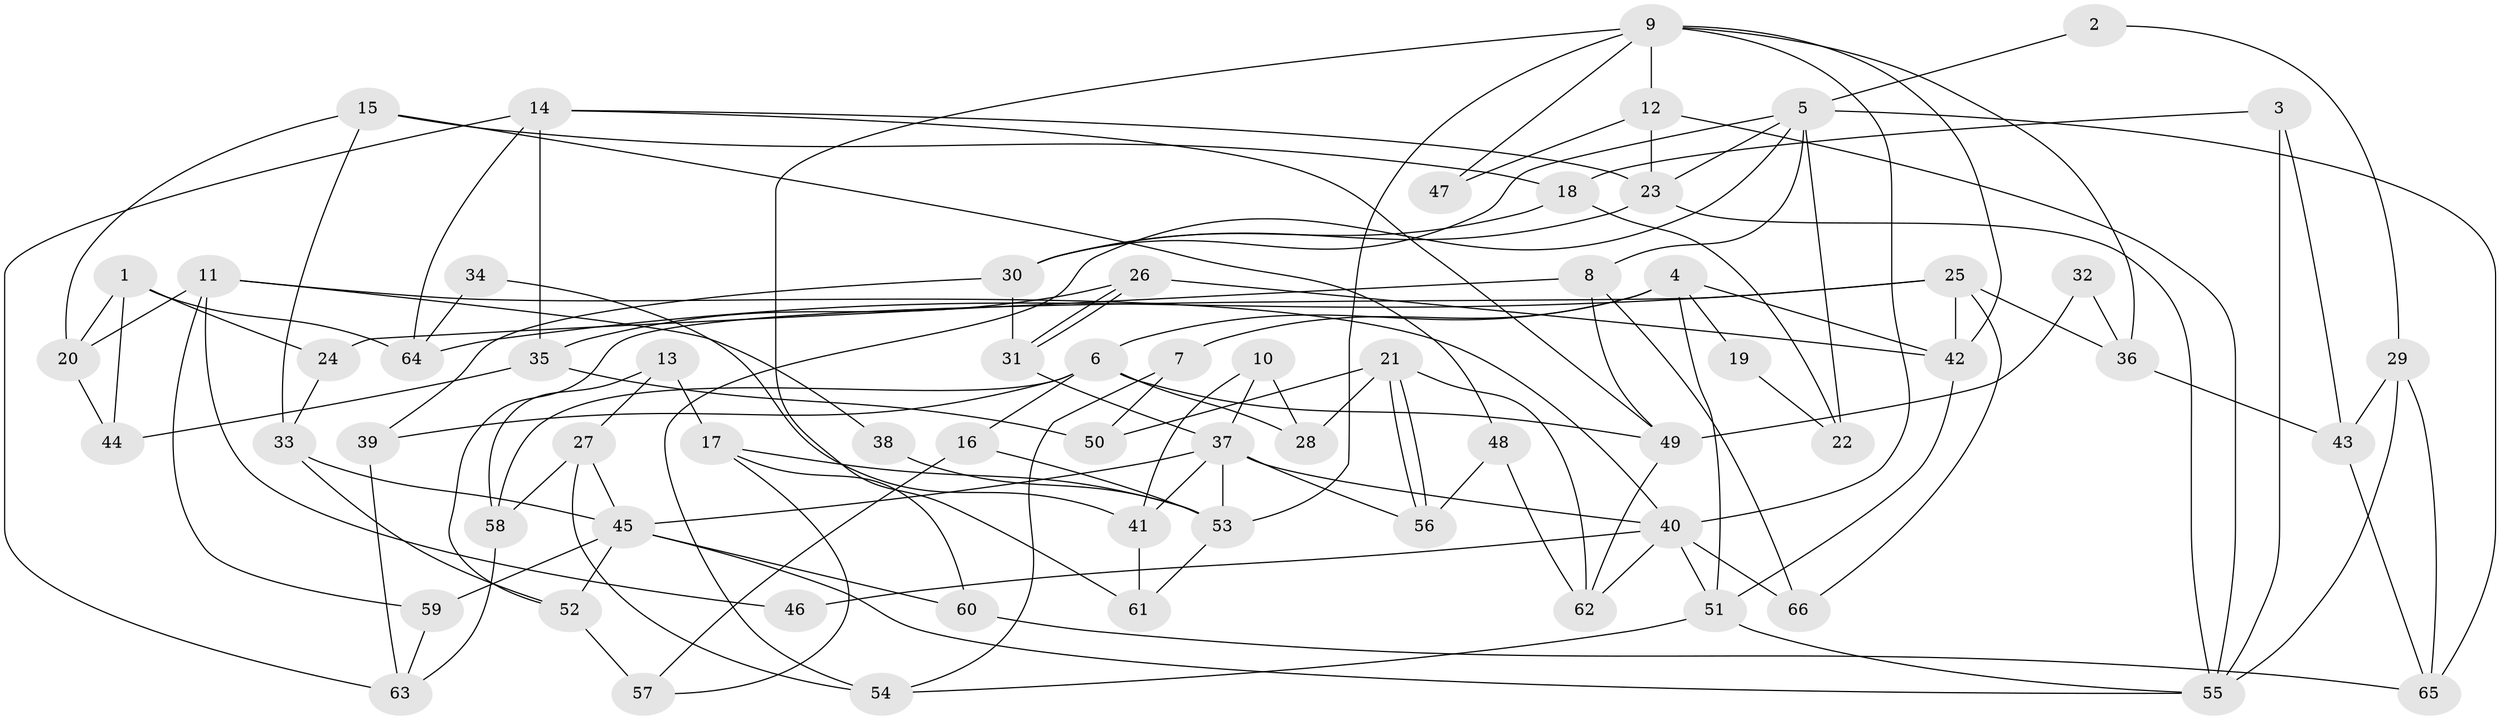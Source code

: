 // Generated by graph-tools (version 1.1) at 2025/48/03/09/25 04:48:59]
// undirected, 66 vertices, 132 edges
graph export_dot {
graph [start="1"]
  node [color=gray90,style=filled];
  1;
  2;
  3;
  4;
  5;
  6;
  7;
  8;
  9;
  10;
  11;
  12;
  13;
  14;
  15;
  16;
  17;
  18;
  19;
  20;
  21;
  22;
  23;
  24;
  25;
  26;
  27;
  28;
  29;
  30;
  31;
  32;
  33;
  34;
  35;
  36;
  37;
  38;
  39;
  40;
  41;
  42;
  43;
  44;
  45;
  46;
  47;
  48;
  49;
  50;
  51;
  52;
  53;
  54;
  55;
  56;
  57;
  58;
  59;
  60;
  61;
  62;
  63;
  64;
  65;
  66;
  1 -- 20;
  1 -- 24;
  1 -- 44;
  1 -- 64;
  2 -- 29;
  2 -- 5;
  3 -- 18;
  3 -- 55;
  3 -- 43;
  4 -- 51;
  4 -- 42;
  4 -- 6;
  4 -- 7;
  4 -- 19;
  5 -- 23;
  5 -- 8;
  5 -- 22;
  5 -- 30;
  5 -- 54;
  5 -- 65;
  6 -- 39;
  6 -- 16;
  6 -- 28;
  6 -- 49;
  6 -- 58;
  7 -- 54;
  7 -- 50;
  8 -- 66;
  8 -- 49;
  8 -- 24;
  9 -- 53;
  9 -- 42;
  9 -- 12;
  9 -- 36;
  9 -- 40;
  9 -- 47;
  9 -- 61;
  10 -- 37;
  10 -- 28;
  10 -- 41;
  11 -- 20;
  11 -- 40;
  11 -- 38;
  11 -- 46;
  11 -- 59;
  12 -- 55;
  12 -- 23;
  12 -- 47;
  13 -- 27;
  13 -- 58;
  13 -- 17;
  14 -- 23;
  14 -- 35;
  14 -- 49;
  14 -- 63;
  14 -- 64;
  15 -- 48;
  15 -- 33;
  15 -- 18;
  15 -- 20;
  16 -- 53;
  16 -- 57;
  17 -- 60;
  17 -- 53;
  17 -- 57;
  18 -- 30;
  18 -- 22;
  19 -- 22;
  20 -- 44;
  21 -- 62;
  21 -- 56;
  21 -- 56;
  21 -- 28;
  21 -- 50;
  23 -- 30;
  23 -- 55;
  24 -- 33;
  25 -- 64;
  25 -- 36;
  25 -- 42;
  25 -- 52;
  25 -- 66;
  26 -- 42;
  26 -- 31;
  26 -- 31;
  26 -- 35;
  27 -- 45;
  27 -- 58;
  27 -- 54;
  29 -- 43;
  29 -- 55;
  29 -- 65;
  30 -- 31;
  30 -- 39;
  31 -- 37;
  32 -- 36;
  32 -- 49;
  33 -- 52;
  33 -- 45;
  34 -- 41;
  34 -- 64;
  35 -- 50;
  35 -- 44;
  36 -- 43;
  37 -- 45;
  37 -- 53;
  37 -- 40;
  37 -- 41;
  37 -- 56;
  38 -- 53;
  39 -- 63;
  40 -- 46;
  40 -- 51;
  40 -- 62;
  40 -- 66;
  41 -- 61;
  42 -- 51;
  43 -- 65;
  45 -- 52;
  45 -- 55;
  45 -- 59;
  45 -- 60;
  48 -- 62;
  48 -- 56;
  49 -- 62;
  51 -- 54;
  51 -- 55;
  52 -- 57;
  53 -- 61;
  58 -- 63;
  59 -- 63;
  60 -- 65;
}
